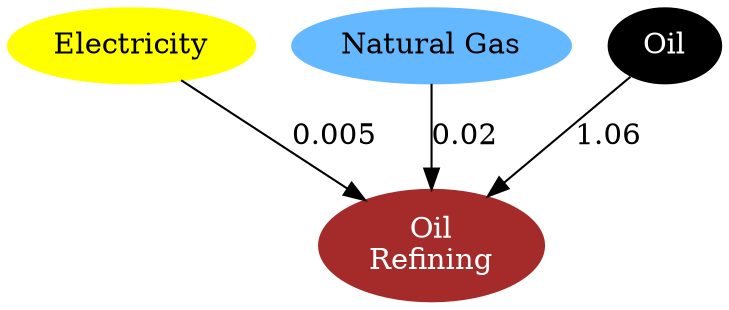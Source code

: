 digraph refining{
	elec[label="Electricity",style=filled,color=yellow];
	gas[label="Natural Gas",style=filled,color=steelblue1];
	oil[label="Oil",style=filled,color=black,fontcolor=white];
	cor[label="Oil\nRefining",style=filled,color=brown,fontcolor=white];
	elec->cor[label=0.005]
	gas->cor[label=0.02]
	oil->cor[label=1.06]
	
}
